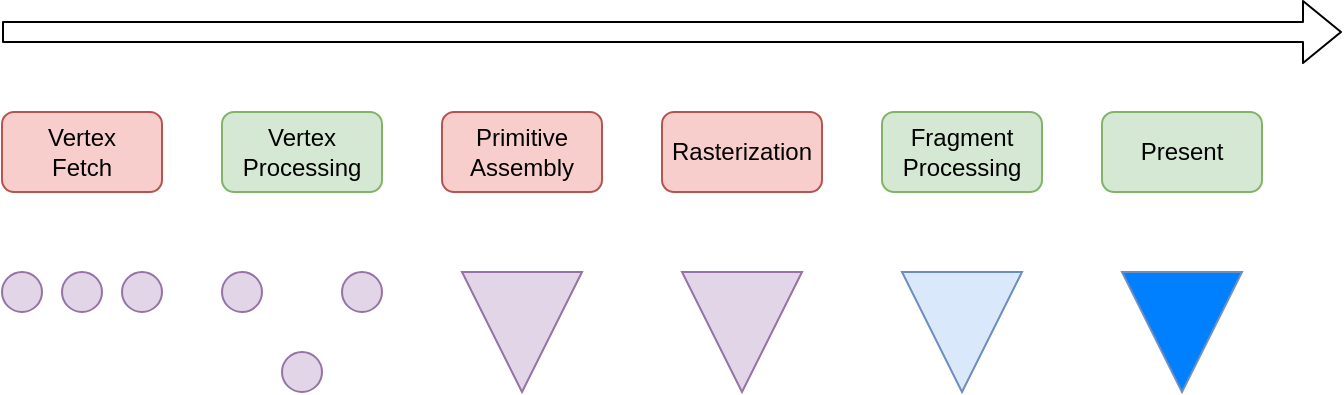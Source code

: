 <mxfile version="12.1.0" type="device" pages="1"><diagram id="cFnNJWXPakEZ0Nps52kC" name="Page-1"><mxGraphModel dx="1106" dy="860" grid="1" gridSize="10" guides="1" tooltips="1" connect="1" arrows="1" fold="1" page="1" pageScale="1" pageWidth="850" pageHeight="1100" math="0" shadow="0"><root><mxCell id="0"/><mxCell id="1" parent="0"/><mxCell id="68r7mZqqL8AdgatkVQyc-1" value="" style="shape=flexArrow;endArrow=classic;html=1;" edge="1" parent="1"><mxGeometry width="50" height="50" relative="1" as="geometry"><mxPoint x="50" y="180" as="sourcePoint"/><mxPoint x="720" y="180" as="targetPoint"/></mxGeometry></mxCell><mxCell id="68r7mZqqL8AdgatkVQyc-2" value="Vertex&lt;br&gt;Fetch" style="rounded=1;whiteSpace=wrap;html=1;fillColor=#f8cecc;strokeColor=#b85450;" vertex="1" parent="1"><mxGeometry x="50" y="220" width="80" height="40" as="geometry"/></mxCell><mxCell id="68r7mZqqL8AdgatkVQyc-3" value="Vertex&lt;br&gt;Processing" style="rounded=1;whiteSpace=wrap;html=1;fillColor=#d5e8d4;strokeColor=#82b366;" vertex="1" parent="1"><mxGeometry x="160" y="220" width="80" height="40" as="geometry"/></mxCell><mxCell id="68r7mZqqL8AdgatkVQyc-4" value="Primitive&lt;br&gt;Assembly" style="rounded=1;whiteSpace=wrap;html=1;fillColor=#f8cecc;strokeColor=#b85450;" vertex="1" parent="1"><mxGeometry x="270" y="220" width="80" height="40" as="geometry"/></mxCell><mxCell id="68r7mZqqL8AdgatkVQyc-5" value="Rasterization" style="rounded=1;whiteSpace=wrap;html=1;fillColor=#f8cecc;strokeColor=#b85450;" vertex="1" parent="1"><mxGeometry x="380" y="220" width="80" height="40" as="geometry"/></mxCell><mxCell id="68r7mZqqL8AdgatkVQyc-6" value="Fragment&lt;br&gt;Processing" style="rounded=1;whiteSpace=wrap;html=1;fillColor=#d5e8d4;strokeColor=#82b366;" vertex="1" parent="1"><mxGeometry x="490" y="220" width="80" height="40" as="geometry"/></mxCell><mxCell id="68r7mZqqL8AdgatkVQyc-7" value="Present" style="rounded=1;whiteSpace=wrap;html=1;fillColor=#d5e8d4;strokeColor=#82b366;" vertex="1" parent="1"><mxGeometry x="600" y="220" width="80" height="40" as="geometry"/></mxCell><mxCell id="68r7mZqqL8AdgatkVQyc-8" value="" style="ellipse;whiteSpace=wrap;html=1;aspect=fixed;fillColor=#e1d5e7;strokeColor=#9673a6;" vertex="1" parent="1"><mxGeometry x="50" y="300" width="20" height="20" as="geometry"/></mxCell><mxCell id="68r7mZqqL8AdgatkVQyc-9" value="" style="ellipse;whiteSpace=wrap;html=1;aspect=fixed;fillColor=#e1d5e7;strokeColor=#9673a6;" vertex="1" parent="1"><mxGeometry x="80" y="300" width="20" height="20" as="geometry"/></mxCell><mxCell id="68r7mZqqL8AdgatkVQyc-10" value="" style="ellipse;whiteSpace=wrap;html=1;aspect=fixed;fillColor=#e1d5e7;strokeColor=#9673a6;" vertex="1" parent="1"><mxGeometry x="110" y="300" width="20" height="20" as="geometry"/></mxCell><mxCell id="68r7mZqqL8AdgatkVQyc-11" value="" style="ellipse;whiteSpace=wrap;html=1;aspect=fixed;fillColor=#e1d5e7;strokeColor=#9673a6;" vertex="1" parent="1"><mxGeometry x="160" y="300" width="20" height="20" as="geometry"/></mxCell><mxCell id="68r7mZqqL8AdgatkVQyc-12" value="" style="ellipse;whiteSpace=wrap;html=1;aspect=fixed;fillColor=#e1d5e7;strokeColor=#9673a6;" vertex="1" parent="1"><mxGeometry x="220" y="300" width="20" height="20" as="geometry"/></mxCell><mxCell id="68r7mZqqL8AdgatkVQyc-13" value="" style="ellipse;whiteSpace=wrap;html=1;aspect=fixed;fillColor=#e1d5e7;strokeColor=#9673a6;" vertex="1" parent="1"><mxGeometry x="190" y="340" width="20" height="20" as="geometry"/></mxCell><mxCell id="68r7mZqqL8AdgatkVQyc-14" value="" style="triangle;whiteSpace=wrap;html=1;rotation=90;fillColor=#e1d5e7;strokeColor=#9673a6;" vertex="1" parent="1"><mxGeometry x="280" y="300" width="60" height="60" as="geometry"/></mxCell><mxCell id="68r7mZqqL8AdgatkVQyc-15" value="" style="triangle;whiteSpace=wrap;html=1;rotation=90;fillColor=#e1d5e7;strokeColor=#9673a6;" vertex="1" parent="1"><mxGeometry x="390" y="300" width="60" height="60" as="geometry"/></mxCell><mxCell id="68r7mZqqL8AdgatkVQyc-16" value="" style="triangle;whiteSpace=wrap;html=1;rotation=90;fillColor=#dae8fc;strokeColor=#6c8ebf;" vertex="1" parent="1"><mxGeometry x="500" y="300" width="60" height="60" as="geometry"/></mxCell><mxCell id="68r7mZqqL8AdgatkVQyc-17" value="" style="triangle;whiteSpace=wrap;html=1;rotation=90;fillColor=#007FFF;strokeColor=#6c8ebf;" vertex="1" parent="1"><mxGeometry x="610" y="300" width="60" height="60" as="geometry"/></mxCell></root></mxGraphModel></diagram></mxfile>